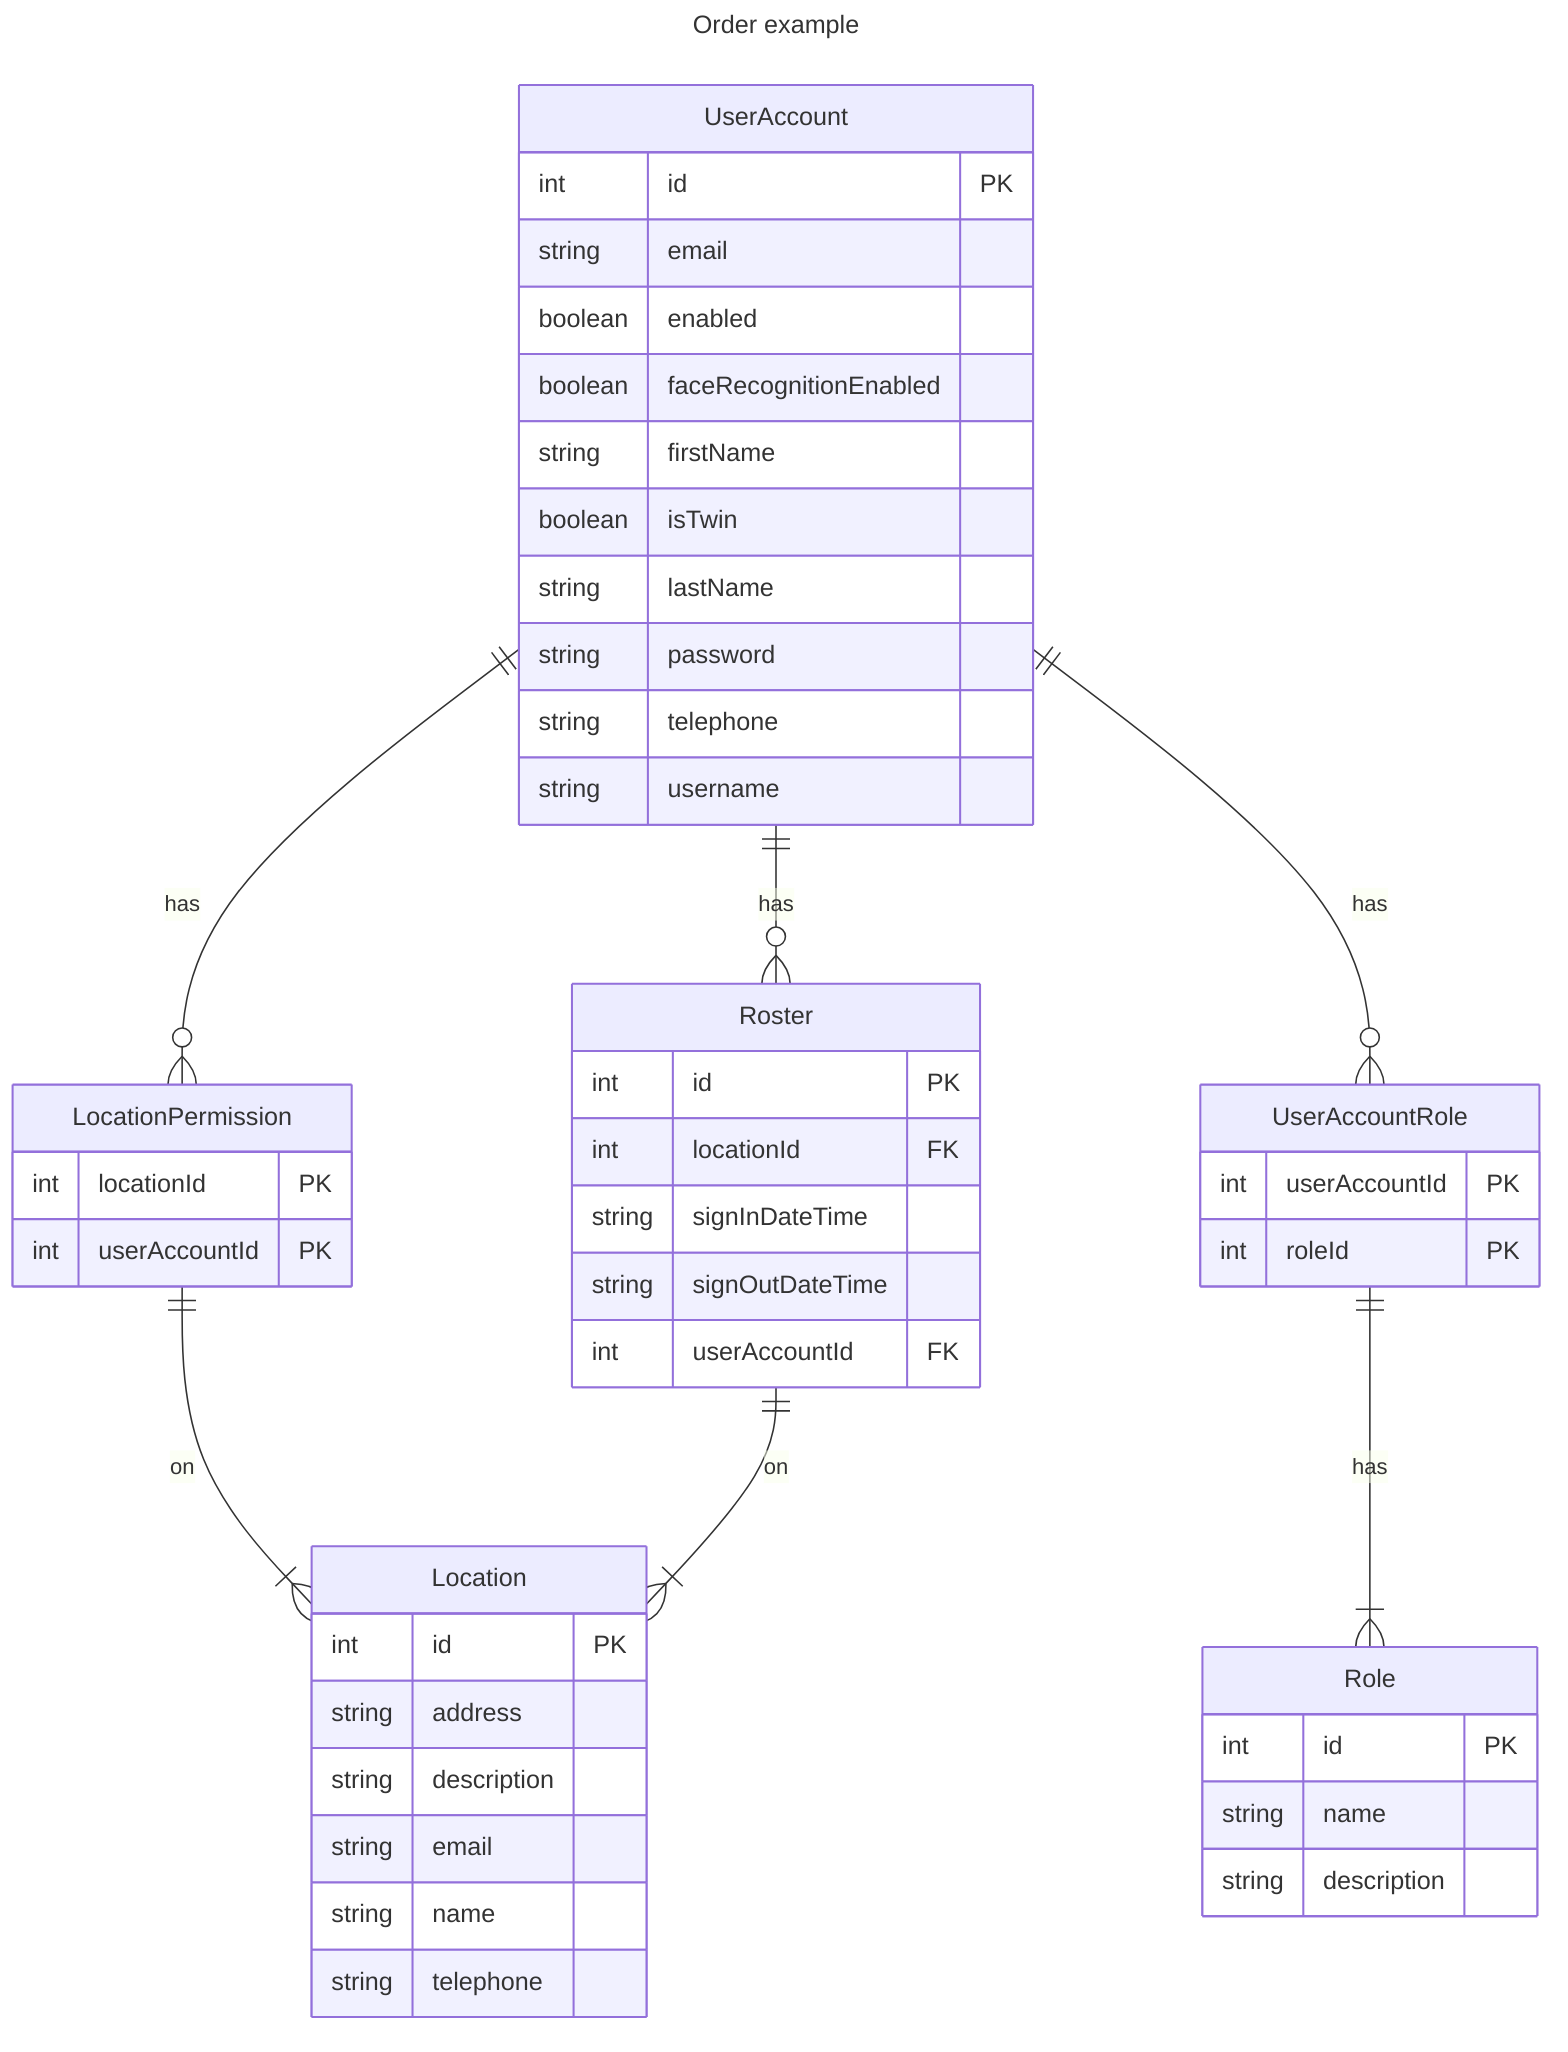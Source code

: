 ---
title: Order example
---
erDiagram
    LocationPermission ||--|{ Location : on
    Roster ||--|{ Location : on
    UserAccount ||--o{ LocationPermission : has
    UserAccount ||--o{ Roster : has
    UserAccount ||--o{ UserAccountRole : has
    UserAccountRole ||--|{ Role : has

    Location {
        int id PK
        string address
        string description
        string email
        string name
        string telephone
    }
    LocationPermission {
        int locationId PK
        int userAccountId PK
    }
    Roster {
        int id PK
        int locationId FK
        string signInDateTime
        string signOutDateTime
        int userAccountId FK
    }
    Role {
        int id PK
        string name
        string description
    }
    UserAccount {
        int id PK
        string email
        boolean enabled
        boolean faceRecognitionEnabled
        string firstName
        boolean isTwin
        string lastName
        string password
        string telephone
        string username
    }
    UserAccountRole {
        int userAccountId PK
        int roleId PK
    }